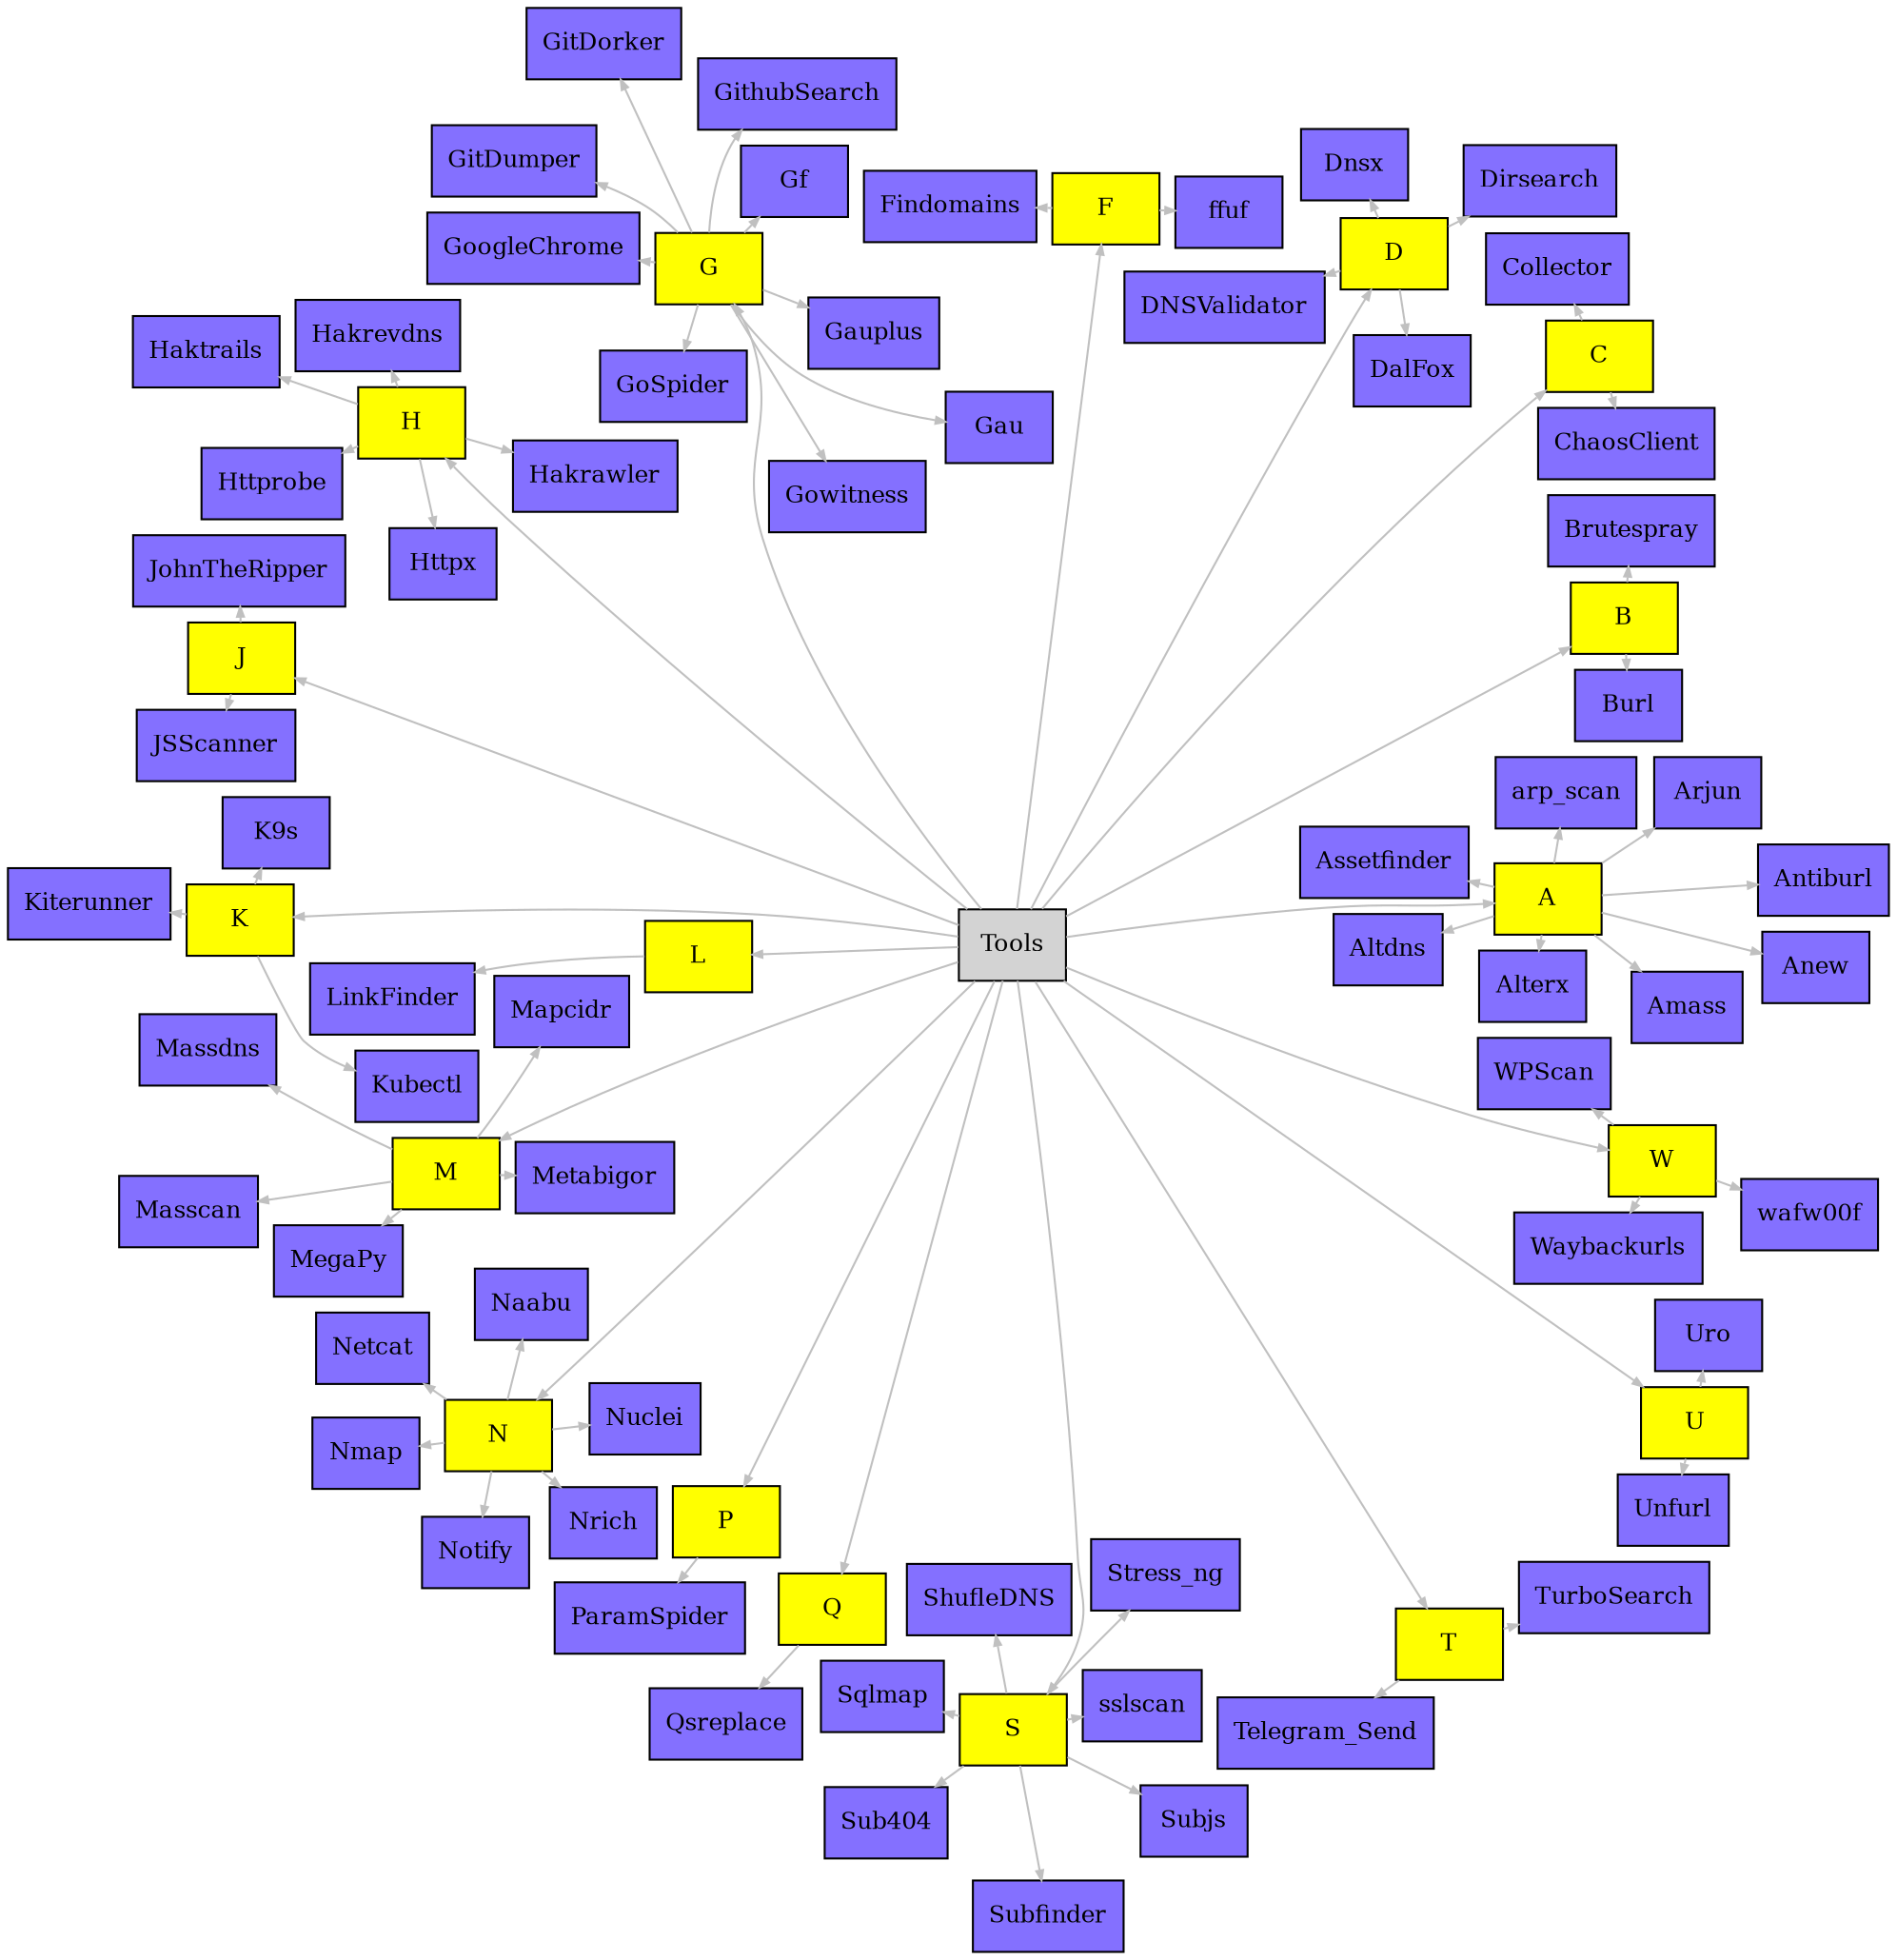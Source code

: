 digraph G {
    layout=circo;
    bgcolor="transparent";
    node [shape=box, fontsize=12, style=filled];
    graph [overlap=false, splines=true, fontname=Helvetica, fontsize=10];
    edge [color=grey, arrowsize=0.5];
    Tools -> {
        A [fillcolor=yellow];
        B [fillcolor=yellow];
        C [fillcolor=yellow];
        D [fillcolor=yellow];
        F [fillcolor=yellow];
        G [fillcolor=yellow];
        H [fillcolor=yellow];
        J [fillcolor=yellow];
        K [fillcolor=yellow];
        L [fillcolor=yellow];
        M [fillcolor=yellow];
        N [fillcolor=yellow];
        P [fillcolor=yellow];
        Q [fillcolor=yellow];
        S [fillcolor=yellow];
        T [fillcolor=yellow];
        U [fillcolor=yellow];
        W [fillcolor=yellow];
    };
    A -> {
        Altdns [fillcolor=lightslateblue];
        Alterx [fillcolor=lightslateblue];
        Amass [fillcolor=lightslateblue];
        Anew [fillcolor=lightslateblue];
        Antiburl [fillcolor=lightslateblue];
        Arjun [fillcolor=lightslateblue];
        arp_scan [fillcolor=lightslateblue];
        Assetfinder [fillcolor=lightslateblue];
    };
    B -> {
        Burl [fillcolor=lightslateblue];
        Brutespray [fillcolor=lightslateblue];
    };
    C -> {
        ChaosClient [fillcolor=lightslateblue];
        Collector [fillcolor=lightslateblue];
    };
    D -> {
        DalFox [fillcolor=lightslateblue];
        Dirsearch [fillcolor=lightslateblue];
        Dnsx [fillcolor=lightslateblue];
        DNSValidator [fillcolor=lightslateblue];
    };
    F -> {
        ffuf [fillcolor=lightslateblue];
        Findomains [fillcolor=lightslateblue];
    };
    G -> {
        Gau [fillcolor=lightslateblue];
        Gauplus [fillcolor=lightslateblue];
        Gf [fillcolor=lightslateblue];
        GithubSearch [fillcolor=lightslateblue];
        GitDorker [fillcolor=lightslateblue];
        GitDumper [fillcolor=lightslateblue];
        GoogleChrome [fillcolor=lightslateblue];
        GoSpider [fillcolor=lightslateblue];
        Gowitness [fillcolor=lightslateblue];
    };
    H -> {
        Hakrawler [fillcolor=lightslateblue];
        Hakrevdns [fillcolor=lightslateblue];
        Haktrails [fillcolor=lightslateblue];
        Httprobe [fillcolor=lightslateblue];
        Httpx [fillcolor=lightslateblue];
    };
    J -> {
        JohnTheRipper [fillcolor=lightslateblue];
        JSScanner [fillcolor=lightslateblue];
    };
    K -> {
        K9s [fillcolor=lightslateblue];
        Kiterunner [fillcolor=lightslateblue];
        Kubectl [fillcolor=lightslateblue];
    };
    L -> {
        LinkFinder [fillcolor=lightslateblue];
    };
    M -> {
        Mapcidr [fillcolor=lightslateblue];
        Massdns [fillcolor=lightslateblue];
        Masscan [fillcolor=lightslateblue];
        MegaPy [fillcolor=lightslateblue];
        Metabigor [fillcolor=lightslateblue];
    };
    N -> {
        Naabu [fillcolor=lightslateblue];
        Netcat [fillcolor=lightslateblue];
        Nmap [fillcolor=lightslateblue];
        Notify [fillcolor=lightslateblue];
        Nrich [fillcolor=lightslateblue];
        Nuclei [fillcolor=lightslateblue];
    };
    P -> {
        ParamSpider [fillcolor=lightslateblue];
    };
    Q -> {
        Qsreplace [fillcolor=lightslateblue];
    };
    S -> {
        ShufleDNS [fillcolor=lightslateblue];
        Sqlmap [fillcolor=lightslateblue];
        Sub404 [fillcolor=lightslateblue];
        Subfinder [fillcolor=lightslateblue];
        Subjs [fillcolor=lightslateblue];
        sslscan [fillcolor=lightslateblue];
        Stress_ng [fillcolor=lightslateblue];
    };
    T -> {
        Telegram_Send [fillcolor=lightslateblue];
        TurboSearch [fillcolor=lightslateblue];
    };
    U -> {
        Unfurl [fillcolor=lightslateblue];
        Uro [fillcolor=lightslateblue];
    };
    W -> {
        Waybackurls [fillcolor=lightslateblue];
        wafw00f [fillcolor=lightslateblue];
        WPScan [fillcolor=lightslateblue];
    };
}
